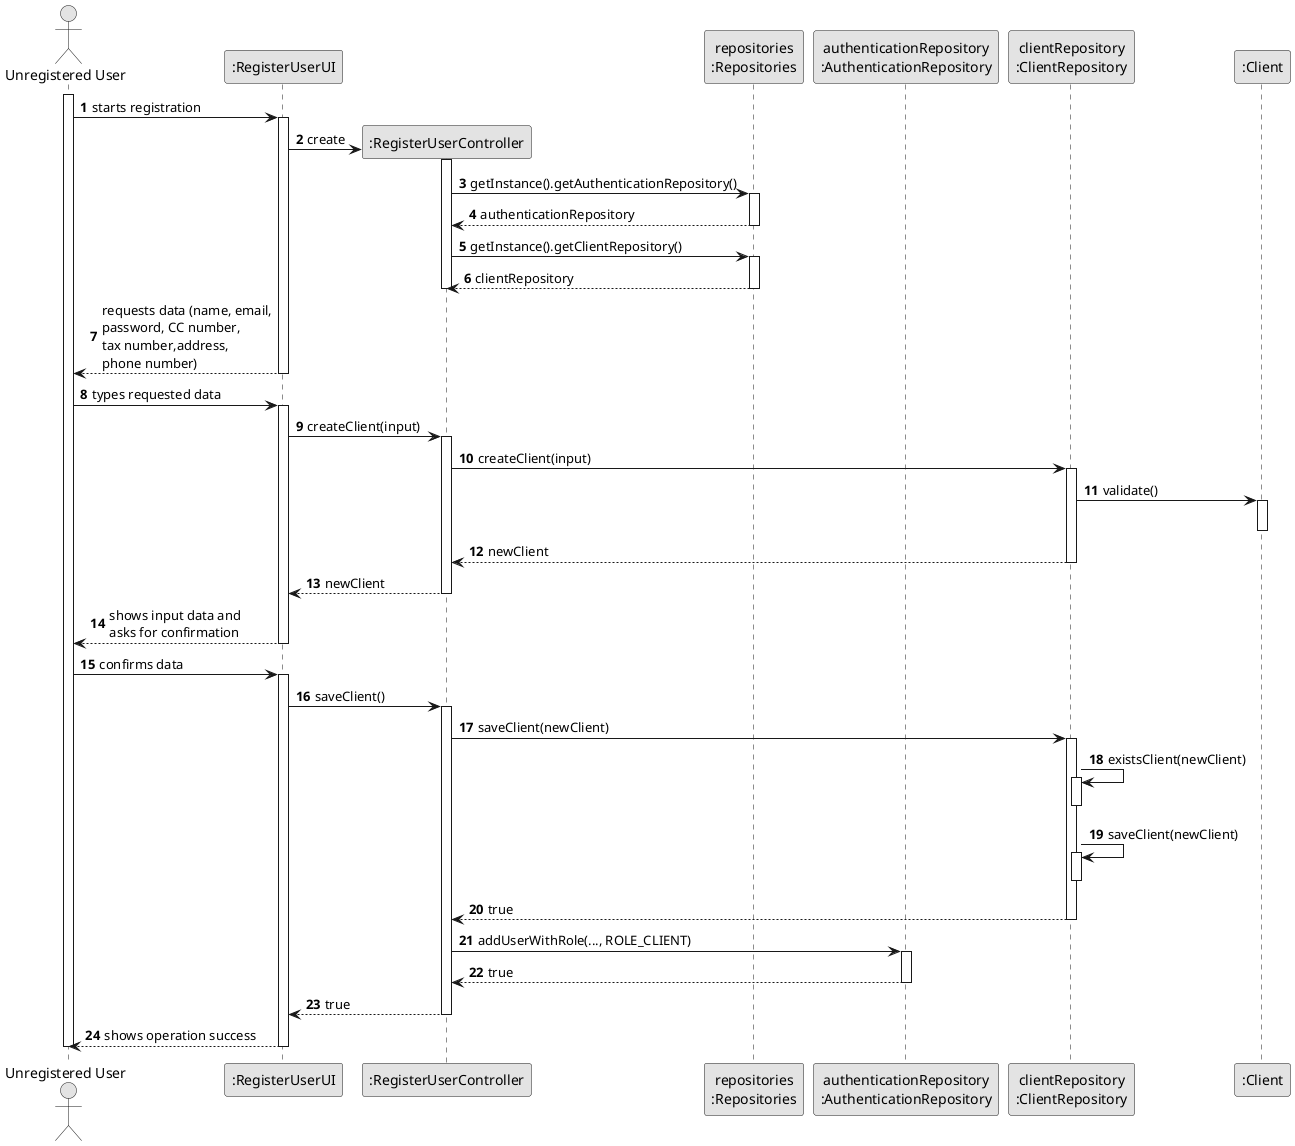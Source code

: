 @startuml
'https://plantuml.com/sequence-diagram

skinparam monochrome true
skinparam shadowing false
autonumber

actor "Unregistered User" as uu
participant ":RegisterUserUI" as ui
participant ":RegisterUserController" as ctrl
participant "repositories\n:Repositories" as repos
participant "authenticationRepository\n:AuthenticationRepository" as authRepo
participant "clientRepository\n:ClientRepository" as clientRepo
participant ":Client" as client

activate uu
uu -> ui: starts registration
activate ui
ui -> ctrl**: create
activate ctrl
ctrl -> repos: getInstance().getAuthenticationRepository()
activate repos
return authenticationRepository
ctrl -> repos: getInstance().getClientRepository()
activate repos
return clientRepository
deactivate ctrl
return requests data (name, email,\npassword, CC number,\ntax number,address,\nphone number)

uu -> ui: types requested data
activate ui

ui -> ctrl: createClient(input)
activate ctrl
ctrl -> clientRepo: createClient(input)
activate clientRepo
clientRepo -> client: validate()
activate client
deactivate client
return newClient
return newClient
return shows input data and\nasks for confirmation

uu -> ui: confirms data
activate ui
ui -> ctrl: saveClient()
activate ctrl
ctrl -> clientRepo: saveClient(newClient)
activate clientRepo
clientRepo -> clientRepo: existsClient(newClient)
activate clientRepo
deactivate clientRepo
clientRepo -> clientRepo: saveClient(newClient)
activate clientRepo
deactivate clientRepo
return true
ctrl -> authRepo: addUserWithRole(..., ROLE_CLIENT)
activate authRepo
return true
return true
return shows operation success




deactivate uu
@enduml